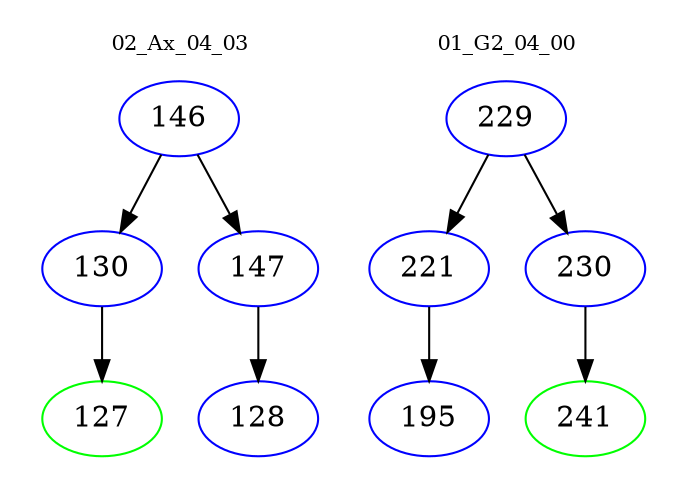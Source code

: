 digraph{
subgraph cluster_0 {
color = white
label = "02_Ax_04_03";
fontsize=10;
T0_146 [label="146", color="blue"]
T0_146 -> T0_130 [color="black"]
T0_130 [label="130", color="blue"]
T0_130 -> T0_127 [color="black"]
T0_127 [label="127", color="green"]
T0_146 -> T0_147 [color="black"]
T0_147 [label="147", color="blue"]
T0_147 -> T0_128 [color="black"]
T0_128 [label="128", color="blue"]
}
subgraph cluster_1 {
color = white
label = "01_G2_04_00";
fontsize=10;
T1_229 [label="229", color="blue"]
T1_229 -> T1_221 [color="black"]
T1_221 [label="221", color="blue"]
T1_221 -> T1_195 [color="black"]
T1_195 [label="195", color="blue"]
T1_229 -> T1_230 [color="black"]
T1_230 [label="230", color="blue"]
T1_230 -> T1_241 [color="black"]
T1_241 [label="241", color="green"]
}
}
